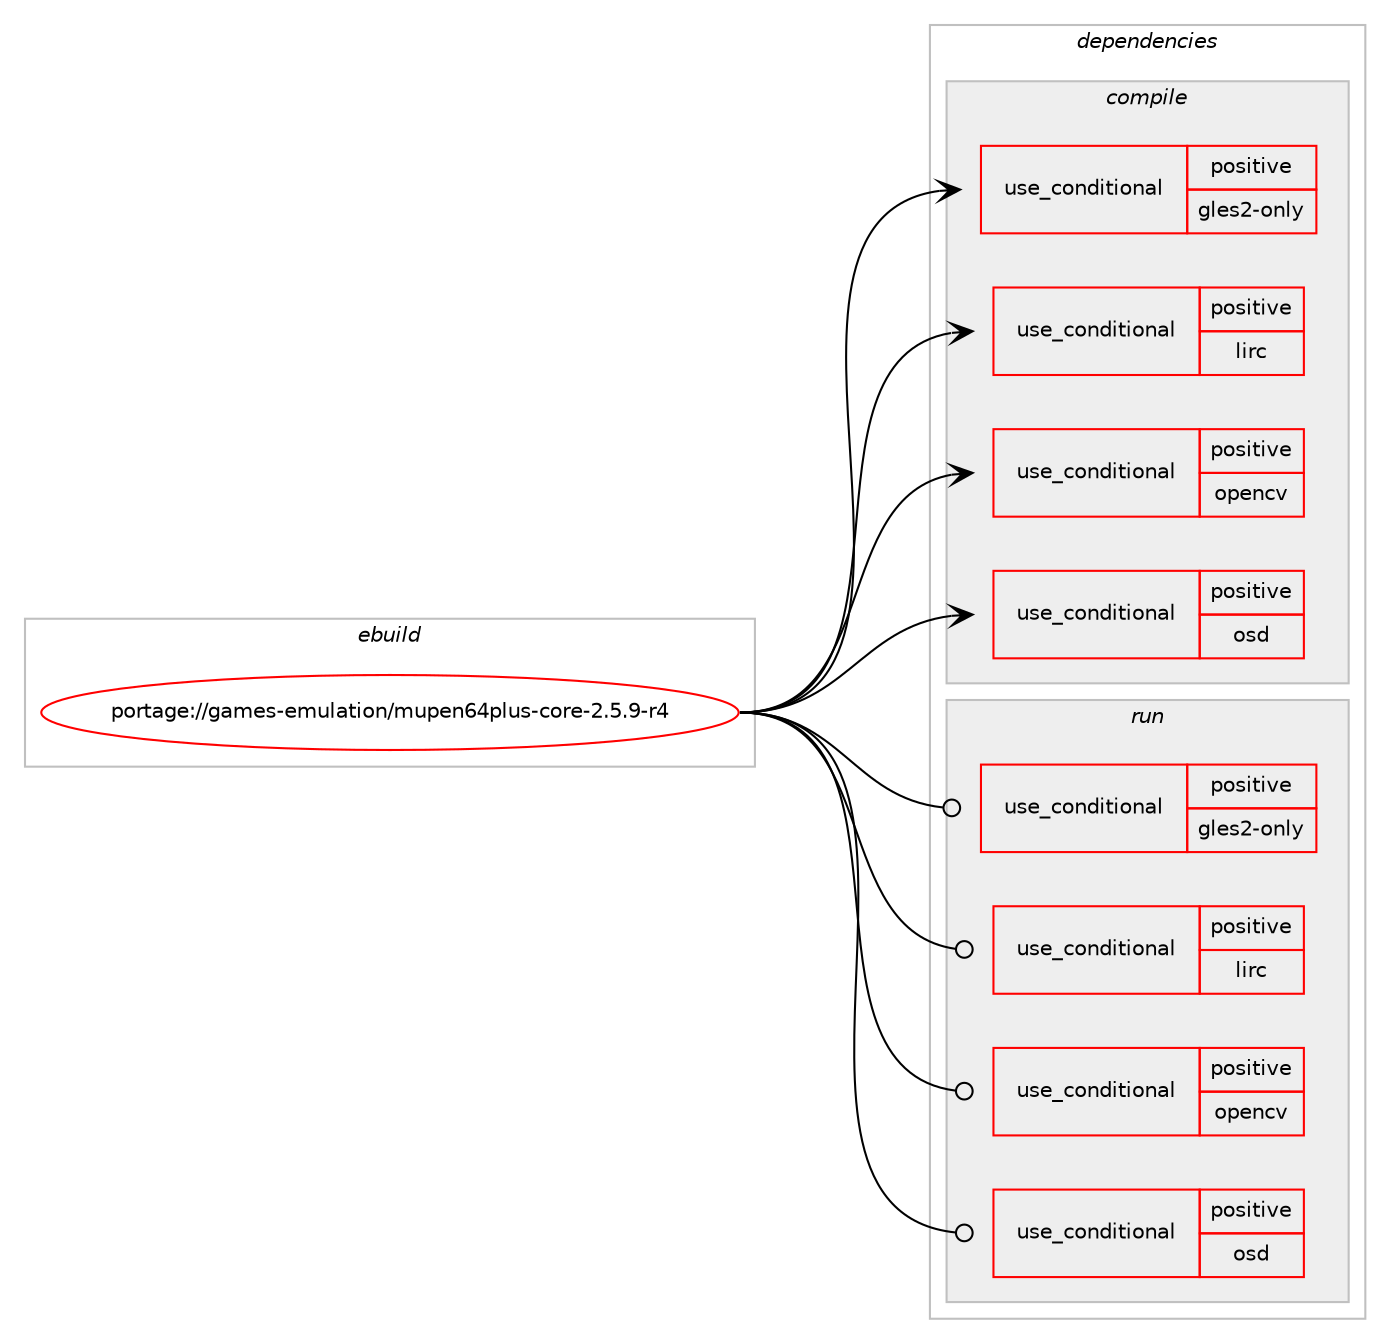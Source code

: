 digraph prolog {

# *************
# Graph options
# *************

newrank=true;
concentrate=true;
compound=true;
graph [rankdir=LR,fontname=Helvetica,fontsize=10,ranksep=1.5];#, ranksep=2.5, nodesep=0.2];
edge  [arrowhead=vee];
node  [fontname=Helvetica,fontsize=10];

# **********
# The ebuild
# **********

subgraph cluster_leftcol {
color=gray;
rank=same;
label=<<i>ebuild</i>>;
id [label="portage://games-emulation/mupen64plus-core-2.5.9-r4", color=red, width=4, href="../games-emulation/mupen64plus-core-2.5.9-r4.svg"];
}

# ****************
# The dependencies
# ****************

subgraph cluster_midcol {
color=gray;
label=<<i>dependencies</i>>;
subgraph cluster_compile {
fillcolor="#eeeeee";
style=filled;
label=<<i>compile</i>>;
subgraph cond61988 {
dependency114964 [label=<<TABLE BORDER="0" CELLBORDER="1" CELLSPACING="0" CELLPADDING="4"><TR><TD ROWSPAN="3" CELLPADDING="10">use_conditional</TD></TR><TR><TD>positive</TD></TR><TR><TD>gles2-only</TD></TR></TABLE>>, shape=none, color=red];
# *** BEGIN UNKNOWN DEPENDENCY TYPE (TODO) ***
# dependency114964 -> package_dependency(portage://games-emulation/mupen64plus-core-2.5.9-r4,install,no,media-libs,libsdl2,none,[,,],[],[use(enable(gles2),none)])
# *** END UNKNOWN DEPENDENCY TYPE (TODO) ***

}
id:e -> dependency114964:w [weight=20,style="solid",arrowhead="vee"];
subgraph cond61989 {
dependency114965 [label=<<TABLE BORDER="0" CELLBORDER="1" CELLSPACING="0" CELLPADDING="4"><TR><TD ROWSPAN="3" CELLPADDING="10">use_conditional</TD></TR><TR><TD>positive</TD></TR><TR><TD>lirc</TD></TR></TABLE>>, shape=none, color=red];
# *** BEGIN UNKNOWN DEPENDENCY TYPE (TODO) ***
# dependency114965 -> package_dependency(portage://games-emulation/mupen64plus-core-2.5.9-r4,install,no,app-misc,lirc,none,[,,],[],[])
# *** END UNKNOWN DEPENDENCY TYPE (TODO) ***

}
id:e -> dependency114965:w [weight=20,style="solid",arrowhead="vee"];
subgraph cond61990 {
dependency114966 [label=<<TABLE BORDER="0" CELLBORDER="1" CELLSPACING="0" CELLPADDING="4"><TR><TD ROWSPAN="3" CELLPADDING="10">use_conditional</TD></TR><TR><TD>positive</TD></TR><TR><TD>opencv</TD></TR></TABLE>>, shape=none, color=red];
# *** BEGIN UNKNOWN DEPENDENCY TYPE (TODO) ***
# dependency114966 -> package_dependency(portage://games-emulation/mupen64plus-core-2.5.9-r4,install,no,media-libs,opencv,none,[,,],any_same_slot,[])
# *** END UNKNOWN DEPENDENCY TYPE (TODO) ***

}
id:e -> dependency114966:w [weight=20,style="solid",arrowhead="vee"];
subgraph cond61991 {
dependency114967 [label=<<TABLE BORDER="0" CELLBORDER="1" CELLSPACING="0" CELLPADDING="4"><TR><TD ROWSPAN="3" CELLPADDING="10">use_conditional</TD></TR><TR><TD>positive</TD></TR><TR><TD>osd</TD></TR></TABLE>>, shape=none, color=red];
# *** BEGIN UNKNOWN DEPENDENCY TYPE (TODO) ***
# dependency114967 -> package_dependency(portage://games-emulation/mupen64plus-core-2.5.9-r4,install,no,media-fonts,dejavu,none,[,,],[],[])
# *** END UNKNOWN DEPENDENCY TYPE (TODO) ***

# *** BEGIN UNKNOWN DEPENDENCY TYPE (TODO) ***
# dependency114967 -> package_dependency(portage://games-emulation/mupen64plus-core-2.5.9-r4,install,no,media-libs,freetype,none,[,,],[slot(2)],[])
# *** END UNKNOWN DEPENDENCY TYPE (TODO) ***

# *** BEGIN UNKNOWN DEPENDENCY TYPE (TODO) ***
# dependency114967 -> package_dependency(portage://games-emulation/mupen64plus-core-2.5.9-r4,install,no,virtual,opengl,none,[,,],[],[])
# *** END UNKNOWN DEPENDENCY TYPE (TODO) ***

# *** BEGIN UNKNOWN DEPENDENCY TYPE (TODO) ***
# dependency114967 -> package_dependency(portage://games-emulation/mupen64plus-core-2.5.9-r4,install,no,virtual,glu,none,[,,],[],[])
# *** END UNKNOWN DEPENDENCY TYPE (TODO) ***

}
id:e -> dependency114967:w [weight=20,style="solid",arrowhead="vee"];
# *** BEGIN UNKNOWN DEPENDENCY TYPE (TODO) ***
# id -> package_dependency(portage://games-emulation/mupen64plus-core-2.5.9-r4,install,no,media-libs,libpng,none,[,,],any_same_slot,[])
# *** END UNKNOWN DEPENDENCY TYPE (TODO) ***

# *** BEGIN UNKNOWN DEPENDENCY TYPE (TODO) ***
# id -> package_dependency(portage://games-emulation/mupen64plus-core-2.5.9-r4,install,no,media-libs,libsdl2,none,[,,],[],[use(enable(joystick),none),use(enable(opengl),none),use(enable(video),none)])
# *** END UNKNOWN DEPENDENCY TYPE (TODO) ***

# *** BEGIN UNKNOWN DEPENDENCY TYPE (TODO) ***
# id -> package_dependency(portage://games-emulation/mupen64plus-core-2.5.9-r4,install,no,sys-libs,zlib,none,[,,],[],[use(enable(minizip),none)])
# *** END UNKNOWN DEPENDENCY TYPE (TODO) ***

}
subgraph cluster_compileandrun {
fillcolor="#eeeeee";
style=filled;
label=<<i>compile and run</i>>;
}
subgraph cluster_run {
fillcolor="#eeeeee";
style=filled;
label=<<i>run</i>>;
subgraph cond61992 {
dependency114968 [label=<<TABLE BORDER="0" CELLBORDER="1" CELLSPACING="0" CELLPADDING="4"><TR><TD ROWSPAN="3" CELLPADDING="10">use_conditional</TD></TR><TR><TD>positive</TD></TR><TR><TD>gles2-only</TD></TR></TABLE>>, shape=none, color=red];
# *** BEGIN UNKNOWN DEPENDENCY TYPE (TODO) ***
# dependency114968 -> package_dependency(portage://games-emulation/mupen64plus-core-2.5.9-r4,run,no,media-libs,libsdl2,none,[,,],[],[use(enable(gles2),none)])
# *** END UNKNOWN DEPENDENCY TYPE (TODO) ***

}
id:e -> dependency114968:w [weight=20,style="solid",arrowhead="odot"];
subgraph cond61993 {
dependency114969 [label=<<TABLE BORDER="0" CELLBORDER="1" CELLSPACING="0" CELLPADDING="4"><TR><TD ROWSPAN="3" CELLPADDING="10">use_conditional</TD></TR><TR><TD>positive</TD></TR><TR><TD>lirc</TD></TR></TABLE>>, shape=none, color=red];
# *** BEGIN UNKNOWN DEPENDENCY TYPE (TODO) ***
# dependency114969 -> package_dependency(portage://games-emulation/mupen64plus-core-2.5.9-r4,run,no,app-misc,lirc,none,[,,],[],[])
# *** END UNKNOWN DEPENDENCY TYPE (TODO) ***

}
id:e -> dependency114969:w [weight=20,style="solid",arrowhead="odot"];
subgraph cond61994 {
dependency114970 [label=<<TABLE BORDER="0" CELLBORDER="1" CELLSPACING="0" CELLPADDING="4"><TR><TD ROWSPAN="3" CELLPADDING="10">use_conditional</TD></TR><TR><TD>positive</TD></TR><TR><TD>opencv</TD></TR></TABLE>>, shape=none, color=red];
# *** BEGIN UNKNOWN DEPENDENCY TYPE (TODO) ***
# dependency114970 -> package_dependency(portage://games-emulation/mupen64plus-core-2.5.9-r4,run,no,media-libs,opencv,none,[,,],any_same_slot,[])
# *** END UNKNOWN DEPENDENCY TYPE (TODO) ***

}
id:e -> dependency114970:w [weight=20,style="solid",arrowhead="odot"];
subgraph cond61995 {
dependency114971 [label=<<TABLE BORDER="0" CELLBORDER="1" CELLSPACING="0" CELLPADDING="4"><TR><TD ROWSPAN="3" CELLPADDING="10">use_conditional</TD></TR><TR><TD>positive</TD></TR><TR><TD>osd</TD></TR></TABLE>>, shape=none, color=red];
# *** BEGIN UNKNOWN DEPENDENCY TYPE (TODO) ***
# dependency114971 -> package_dependency(portage://games-emulation/mupen64plus-core-2.5.9-r4,run,no,media-fonts,dejavu,none,[,,],[],[])
# *** END UNKNOWN DEPENDENCY TYPE (TODO) ***

# *** BEGIN UNKNOWN DEPENDENCY TYPE (TODO) ***
# dependency114971 -> package_dependency(portage://games-emulation/mupen64plus-core-2.5.9-r4,run,no,media-libs,freetype,none,[,,],[slot(2)],[])
# *** END UNKNOWN DEPENDENCY TYPE (TODO) ***

# *** BEGIN UNKNOWN DEPENDENCY TYPE (TODO) ***
# dependency114971 -> package_dependency(portage://games-emulation/mupen64plus-core-2.5.9-r4,run,no,virtual,opengl,none,[,,],[],[])
# *** END UNKNOWN DEPENDENCY TYPE (TODO) ***

# *** BEGIN UNKNOWN DEPENDENCY TYPE (TODO) ***
# dependency114971 -> package_dependency(portage://games-emulation/mupen64plus-core-2.5.9-r4,run,no,virtual,glu,none,[,,],[],[])
# *** END UNKNOWN DEPENDENCY TYPE (TODO) ***

}
id:e -> dependency114971:w [weight=20,style="solid",arrowhead="odot"];
# *** BEGIN UNKNOWN DEPENDENCY TYPE (TODO) ***
# id -> package_dependency(portage://games-emulation/mupen64plus-core-2.5.9-r4,run,no,media-libs,libpng,none,[,,],any_same_slot,[])
# *** END UNKNOWN DEPENDENCY TYPE (TODO) ***

# *** BEGIN UNKNOWN DEPENDENCY TYPE (TODO) ***
# id -> package_dependency(portage://games-emulation/mupen64plus-core-2.5.9-r4,run,no,media-libs,libsdl2,none,[,,],[],[use(enable(joystick),none),use(enable(opengl),none),use(enable(video),none)])
# *** END UNKNOWN DEPENDENCY TYPE (TODO) ***

# *** BEGIN UNKNOWN DEPENDENCY TYPE (TODO) ***
# id -> package_dependency(portage://games-emulation/mupen64plus-core-2.5.9-r4,run,no,sys-libs,zlib,none,[,,],[],[use(enable(minizip),none)])
# *** END UNKNOWN DEPENDENCY TYPE (TODO) ***

}
}

# **************
# The candidates
# **************

subgraph cluster_choices {
rank=same;
color=gray;
label=<<i>candidates</i>>;

}

}
